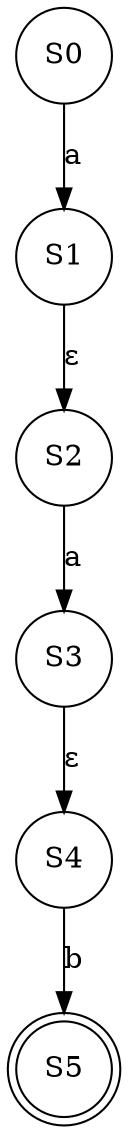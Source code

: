 digraph NFA {
	S0 [shape=circle]
	S0 -> S1 [label=a]
	S1 [shape=circle]
	S1 -> S2 [label="ε"]
	S2 [shape=circle]
	S2 -> S3 [label=a]
	S3 [shape=circle]
	S3 -> S4 [label="ε"]
	S4 [shape=circle]
	S4 -> S5 [label=b]
	S5 [shape=doublecircle]
}

